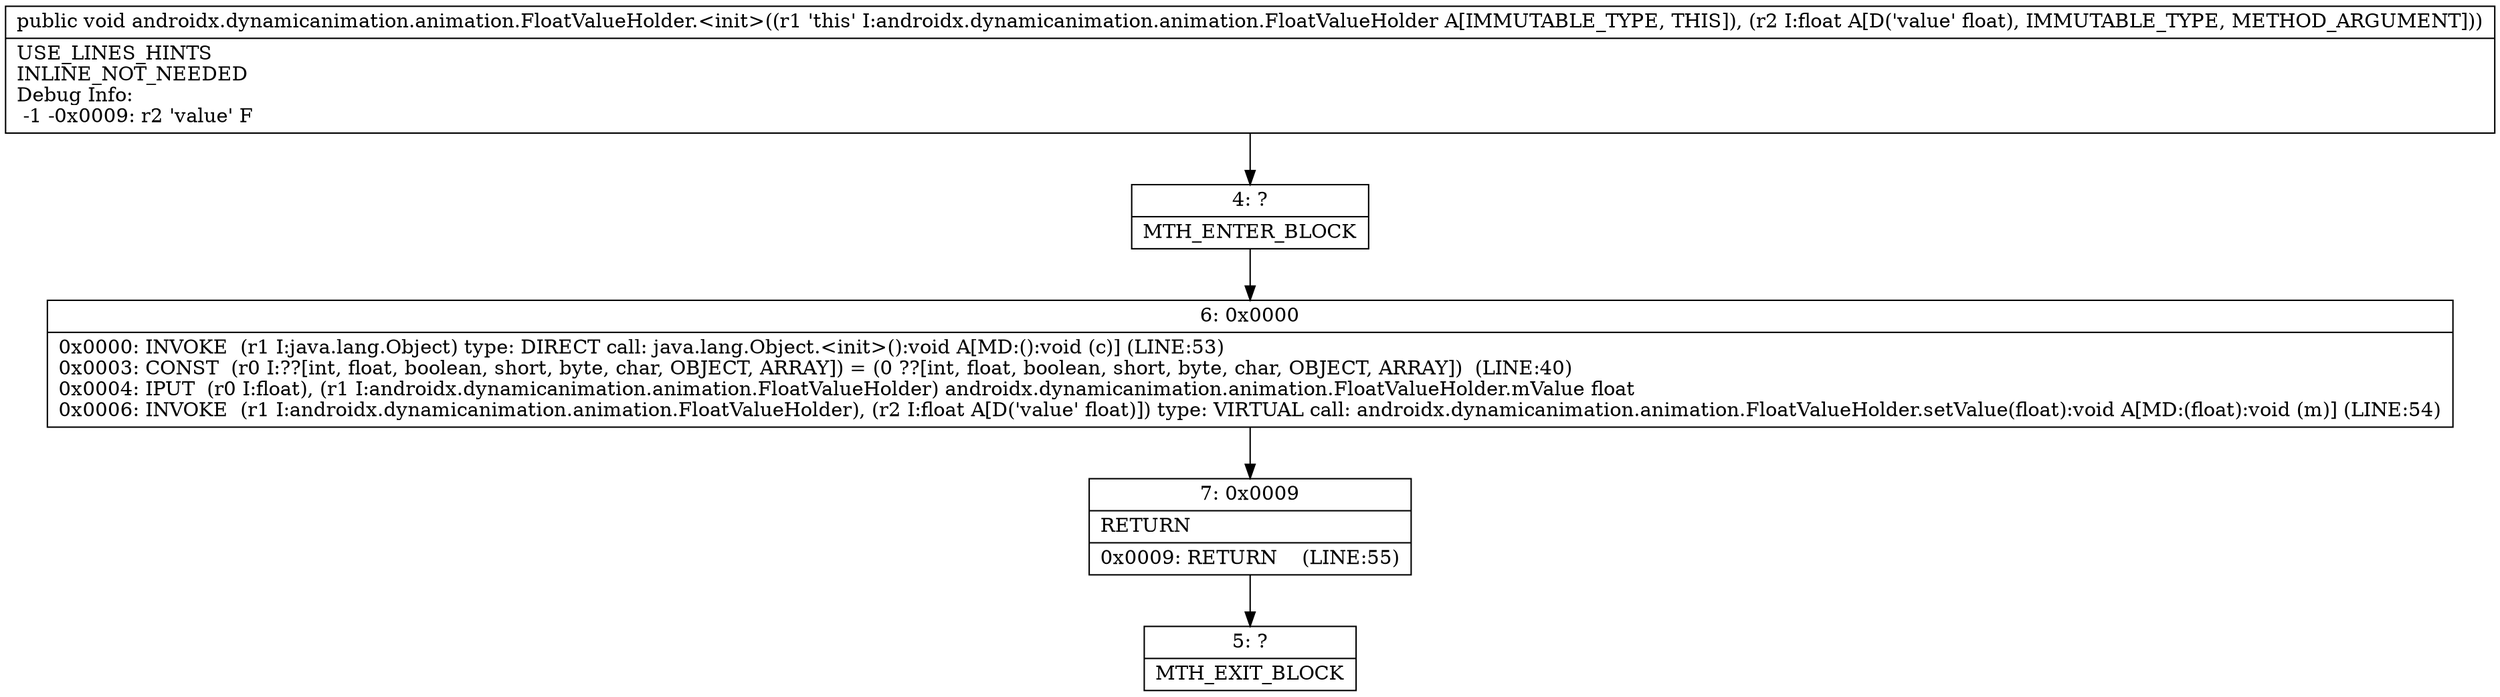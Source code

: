 digraph "CFG forandroidx.dynamicanimation.animation.FloatValueHolder.\<init\>(F)V" {
Node_4 [shape=record,label="{4\:\ ?|MTH_ENTER_BLOCK\l}"];
Node_6 [shape=record,label="{6\:\ 0x0000|0x0000: INVOKE  (r1 I:java.lang.Object) type: DIRECT call: java.lang.Object.\<init\>():void A[MD:():void (c)] (LINE:53)\l0x0003: CONST  (r0 I:??[int, float, boolean, short, byte, char, OBJECT, ARRAY]) = (0 ??[int, float, boolean, short, byte, char, OBJECT, ARRAY])  (LINE:40)\l0x0004: IPUT  (r0 I:float), (r1 I:androidx.dynamicanimation.animation.FloatValueHolder) androidx.dynamicanimation.animation.FloatValueHolder.mValue float \l0x0006: INVOKE  (r1 I:androidx.dynamicanimation.animation.FloatValueHolder), (r2 I:float A[D('value' float)]) type: VIRTUAL call: androidx.dynamicanimation.animation.FloatValueHolder.setValue(float):void A[MD:(float):void (m)] (LINE:54)\l}"];
Node_7 [shape=record,label="{7\:\ 0x0009|RETURN\l|0x0009: RETURN    (LINE:55)\l}"];
Node_5 [shape=record,label="{5\:\ ?|MTH_EXIT_BLOCK\l}"];
MethodNode[shape=record,label="{public void androidx.dynamicanimation.animation.FloatValueHolder.\<init\>((r1 'this' I:androidx.dynamicanimation.animation.FloatValueHolder A[IMMUTABLE_TYPE, THIS]), (r2 I:float A[D('value' float), IMMUTABLE_TYPE, METHOD_ARGUMENT]))  | USE_LINES_HINTS\lINLINE_NOT_NEEDED\lDebug Info:\l  \-1 \-0x0009: r2 'value' F\l}"];
MethodNode -> Node_4;Node_4 -> Node_6;
Node_6 -> Node_7;
Node_7 -> Node_5;
}


